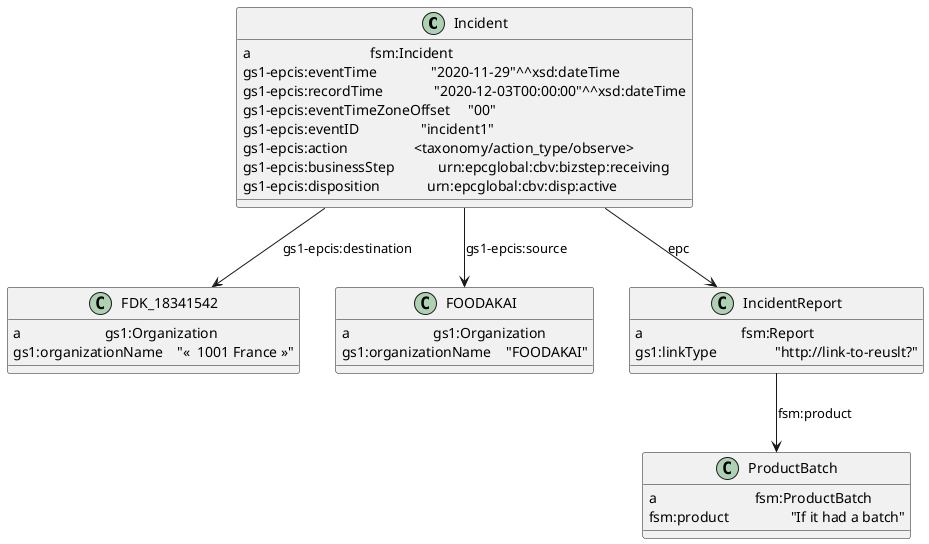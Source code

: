 @startuml
class Incident {
    a                                 fsm:Incident
    gs1-epcis:eventTime               "2020-11-29"^^xsd:dateTime
    gs1-epcis:recordTime              "2020-12-03T00:00:00"^^xsd:dateTime
    gs1-epcis:eventTimeZoneOffset     "00"
    gs1-epcis:eventID                 "incident1"
    gs1-epcis:action                  <taxonomy/action_type/observe>
    gs1-epcis:businessStep            urn:epcglobal:cbv:bizstep:receiving
    gs1-epcis:disposition             urn:epcglobal:cbv:disp:active 
}

class FDK_18341542 {
    a                       gs1:Organization
    gs1:organizationName    "«  1001 France »"
}


class FOODAKAI {
    a                       gs1:Organization
    gs1:organizationName    "FOODAKAI"
}

class IncidentReport {
    a                           fsm:Report
    gs1:linkType                "http://link-to-reuslt?" 
}

class ProductBatch {
    a                           fsm:ProductBatch
    fsm:product                 "If it had a batch"
}

Incident --> FDK_18341542 : gs1-epcis:destination
Incident --> FOODAKAI : gs1-epcis:source
Incident --> IncidentReport : epc
IncidentReport --> ProductBatch : fsm:product
' "id":"FDK_18341544",
'                 "title":"Other hazard in ready to eat - cook meals by «  1001 France » from France",
'                 "description":"Date : 29 NOVEMBRE 2020\r\nINFORMATION CONSOMMATEURS\r\nRAPPEL DE PRODUIT\r\nLa Société «  1001 FRANCE » procède aujourd’hui au retrait de la vente de sa \r\nrecette « Mon mijoté de courges butternut et bœuf »  suite à la mise en évidence de \r\npossibles morceaux de graines de courges dans le produit.\r\nIl s’agit des lots portant les caractéristiques suivantes : \r\nNature du Produit   :  Repas complet pour bébé\r\nMarque : HAPPYLAL BABY\r\nGENCOD : 3770007731081\r\nFORMAT   :   220 grammes\r\nDLC   :  15/03/2021 (LOT : MEL46V11) et 09/05/2021(LOT : MEL02B06)\r\nCode emballeur/Estampille Sanitaire   (ou numéro de lot) :  FR 29.174.020 CE\r\nL’ensemble des lots sont retirés de la commercialisation.\r\nCertains de ces produits ont cependant été commercialisés avant la mesure de \r\nretrait.\r\nIl est donc recommandé aux personnes qui détiendraient des produits appartenant aux \r\nlots  décrits  ci-dessus  de ne pas les  consommer et  de les  détruire  ou  de les \r\nrapporter au point de vente.  \r\nLa société « 1001 FRANCE » se tient à la disposition des consommateurs pour \r\nrépondre à leurs questions au numéro de téléphone : « 06 62 26 38 63 ».\r\nAfficher jusqu’au 29 décembre 2020",
'                 "entityType":"incident",
'                 "createdOn":"2020-11-29T00:00:00",
'                 "updatedOn":"2020-11-30T14:05:06.916673",
'                 "dataSource":"FOODAKAI",
'                 "tags":[
'                    "france",
'                    "ready to eat - cook meals",
'                    "other hazard",
'                    "prepared dishes and snacks",
'                    "europe"
'                 ],
'                 "published":true,
'                 "privateData":0,
'                 "linkedEntities":[
'                    {
'                       "id":"FDK_18341542",
'                       "title":"«  1001 France »",
'                       "description":"",
'                       "entityType":"supplier",
'                       "createdOn":"2020-11-30T14:05:06.916704",
'                       "updatedOn":"2020-11-30T14:05:06.916707",
'                       "dataSource":"FOODAKAI",
'                       "tags":[
                         
'                       ],
'                       "published":true,
'                       "privateData":0,
'                       "linkedEntities":[
                         
'                       ],
'                       "internalId":null
'                    }
'                 ],
'                 "internalId":"18341544"
'              },

@enduml